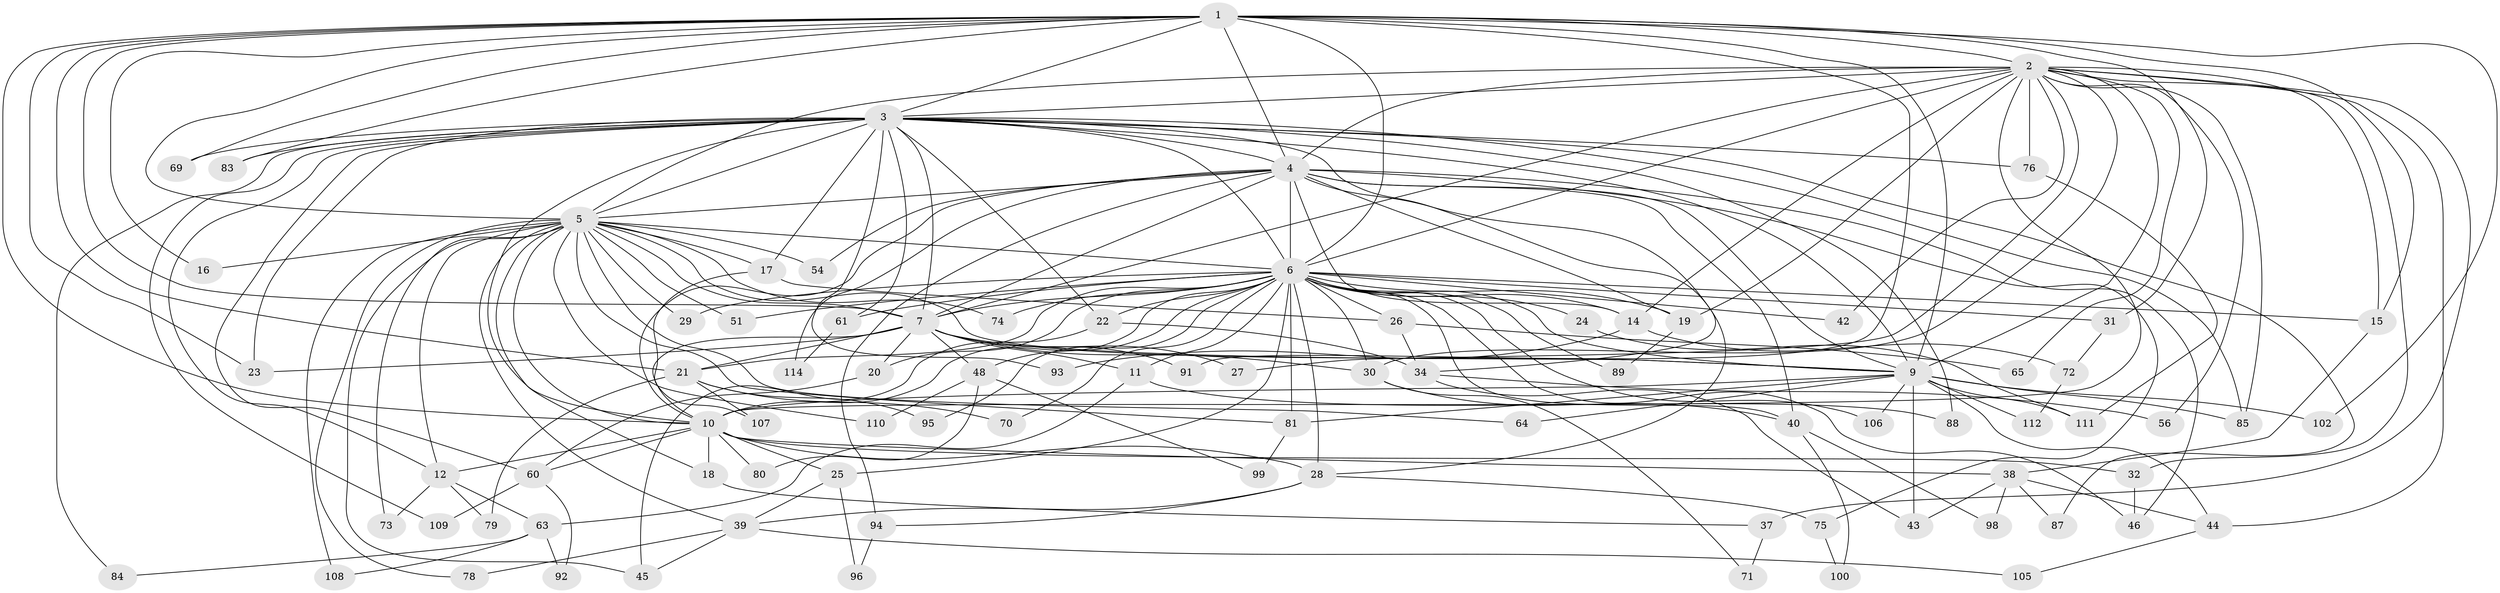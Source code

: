 // original degree distribution, {21: 0.008695652173913044, 23: 0.008695652173913044, 28: 0.008695652173913044, 19: 0.008695652173913044, 26: 0.008695652173913044, 25: 0.008695652173913044, 16: 0.008695652173913044, 22: 0.008695652173913044, 18: 0.008695652173913044, 17: 0.008695652173913044, 4: 0.13043478260869565, 8: 0.008695652173913044, 2: 0.4956521739130435, 3: 0.21739130434782608, 7: 0.008695652173913044, 5: 0.043478260869565216, 6: 0.008695652173913044}
// Generated by graph-tools (version 1.1) at 2025/11/02/27/25 16:11:06]
// undirected, 86 vertices, 208 edges
graph export_dot {
graph [start="1"]
  node [color=gray90,style=filled];
  1 [super="+101"];
  2 [super="+33"];
  3 [super="+50"];
  4 [super="+90"];
  5 [super="+47"];
  6 [super="+8"];
  7 [super="+53"];
  9 [super="+41"];
  10 [super="+104"];
  11;
  12 [super="+13"];
  14 [super="+57"];
  15 [super="+58"];
  16;
  17;
  18;
  19 [super="+36"];
  20;
  21 [super="+35"];
  22;
  23 [super="+55"];
  24;
  25;
  26;
  27;
  28 [super="+59"];
  29;
  30 [super="+67"];
  31;
  32;
  34 [super="+68"];
  37;
  38;
  39 [super="+49"];
  40 [super="+82"];
  42;
  43 [super="+77"];
  44 [super="+103"];
  45 [super="+86"];
  46 [super="+52"];
  48 [super="+66"];
  51;
  54;
  56;
  60 [super="+62"];
  61;
  63;
  64;
  65;
  69;
  70;
  71;
  72;
  73;
  74;
  75;
  76;
  78;
  79;
  80;
  81 [super="+113"];
  83;
  84;
  85 [super="+97"];
  87;
  88;
  89;
  91;
  92;
  93;
  94;
  95;
  96;
  98;
  99;
  100;
  102;
  105;
  106;
  107;
  108;
  109;
  110;
  111 [super="+115"];
  112;
  114;
  1 -- 2;
  1 -- 3;
  1 -- 4 [weight=2];
  1 -- 5 [weight=2];
  1 -- 6 [weight=2];
  1 -- 7 [weight=2];
  1 -- 9 [weight=2];
  1 -- 10;
  1 -- 15;
  1 -- 16;
  1 -- 31;
  1 -- 69;
  1 -- 83;
  1 -- 91;
  1 -- 102;
  1 -- 23;
  1 -- 21;
  2 -- 3;
  2 -- 4;
  2 -- 5;
  2 -- 6 [weight=3];
  2 -- 7;
  2 -- 9;
  2 -- 10;
  2 -- 19;
  2 -- 27;
  2 -- 30;
  2 -- 32;
  2 -- 37;
  2 -- 42;
  2 -- 44;
  2 -- 56;
  2 -- 65;
  2 -- 76;
  2 -- 15;
  2 -- 14;
  2 -- 85;
  3 -- 4;
  3 -- 5;
  3 -- 6 [weight=2];
  3 -- 7;
  3 -- 9;
  3 -- 10;
  3 -- 12 [weight=3];
  3 -- 17;
  3 -- 22;
  3 -- 23 [weight=2];
  3 -- 34;
  3 -- 61;
  3 -- 69;
  3 -- 76;
  3 -- 83;
  3 -- 84;
  3 -- 85;
  3 -- 87;
  3 -- 88;
  3 -- 93;
  3 -- 109;
  3 -- 60;
  4 -- 5;
  4 -- 6 [weight=2];
  4 -- 7;
  4 -- 9;
  4 -- 10;
  4 -- 14;
  4 -- 28;
  4 -- 40;
  4 -- 54;
  4 -- 75;
  4 -- 94;
  4 -- 114;
  4 -- 19;
  4 -- 46;
  5 -- 6 [weight=2];
  5 -- 7;
  5 -- 9;
  5 -- 10;
  5 -- 12;
  5 -- 16;
  5 -- 17;
  5 -- 18;
  5 -- 29;
  5 -- 39;
  5 -- 45;
  5 -- 51;
  5 -- 54;
  5 -- 64;
  5 -- 73;
  5 -- 74;
  5 -- 78;
  5 -- 108;
  5 -- 110;
  5 -- 81;
  6 -- 7 [weight=2];
  6 -- 9 [weight=2];
  6 -- 10 [weight=2];
  6 -- 11;
  6 -- 14;
  6 -- 22;
  6 -- 24 [weight=2];
  6 -- 26;
  6 -- 30;
  6 -- 31;
  6 -- 48 [weight=2];
  6 -- 61;
  6 -- 70;
  6 -- 74;
  6 -- 81;
  6 -- 89;
  6 -- 28;
  6 -- 15;
  6 -- 19;
  6 -- 20;
  6 -- 21;
  6 -- 25;
  6 -- 29;
  6 -- 95;
  6 -- 42;
  6 -- 106;
  6 -- 46;
  6 -- 51;
  6 -- 40;
  7 -- 9;
  7 -- 10;
  7 -- 11;
  7 -- 20;
  7 -- 21;
  7 -- 23;
  7 -- 27;
  7 -- 48;
  7 -- 91;
  7 -- 30;
  9 -- 10;
  9 -- 64;
  9 -- 81;
  9 -- 85;
  9 -- 102;
  9 -- 106;
  9 -- 112;
  9 -- 43;
  9 -- 111;
  9 -- 44;
  10 -- 18;
  10 -- 25;
  10 -- 28;
  10 -- 32;
  10 -- 38;
  10 -- 60;
  10 -- 80;
  10 -- 12;
  11 -- 63;
  11 -- 88;
  12 -- 63;
  12 -- 73;
  12 -- 79;
  14 -- 93;
  14 -- 72;
  15 -- 38;
  17 -- 26;
  17 -- 107;
  18 -- 37;
  19 -- 89;
  20 -- 60;
  21 -- 70;
  21 -- 79;
  21 -- 95;
  21 -- 107;
  22 -- 34;
  22 -- 45;
  24 -- 111;
  25 -- 96;
  25 -- 39;
  26 -- 34;
  26 -- 65;
  28 -- 39;
  28 -- 75;
  28 -- 94;
  30 -- 40;
  30 -- 71;
  31 -- 72;
  32 -- 46;
  34 -- 43;
  34 -- 56;
  37 -- 71;
  38 -- 43;
  38 -- 44;
  38 -- 87;
  38 -- 98;
  39 -- 45;
  39 -- 78;
  39 -- 105;
  40 -- 98;
  40 -- 100;
  44 -- 105;
  48 -- 99;
  48 -- 110;
  48 -- 80;
  60 -- 92;
  60 -- 109;
  61 -- 114;
  63 -- 84;
  63 -- 92;
  63 -- 108;
  72 -- 112;
  75 -- 100;
  76 -- 111;
  81 -- 99;
  94 -- 96;
}
